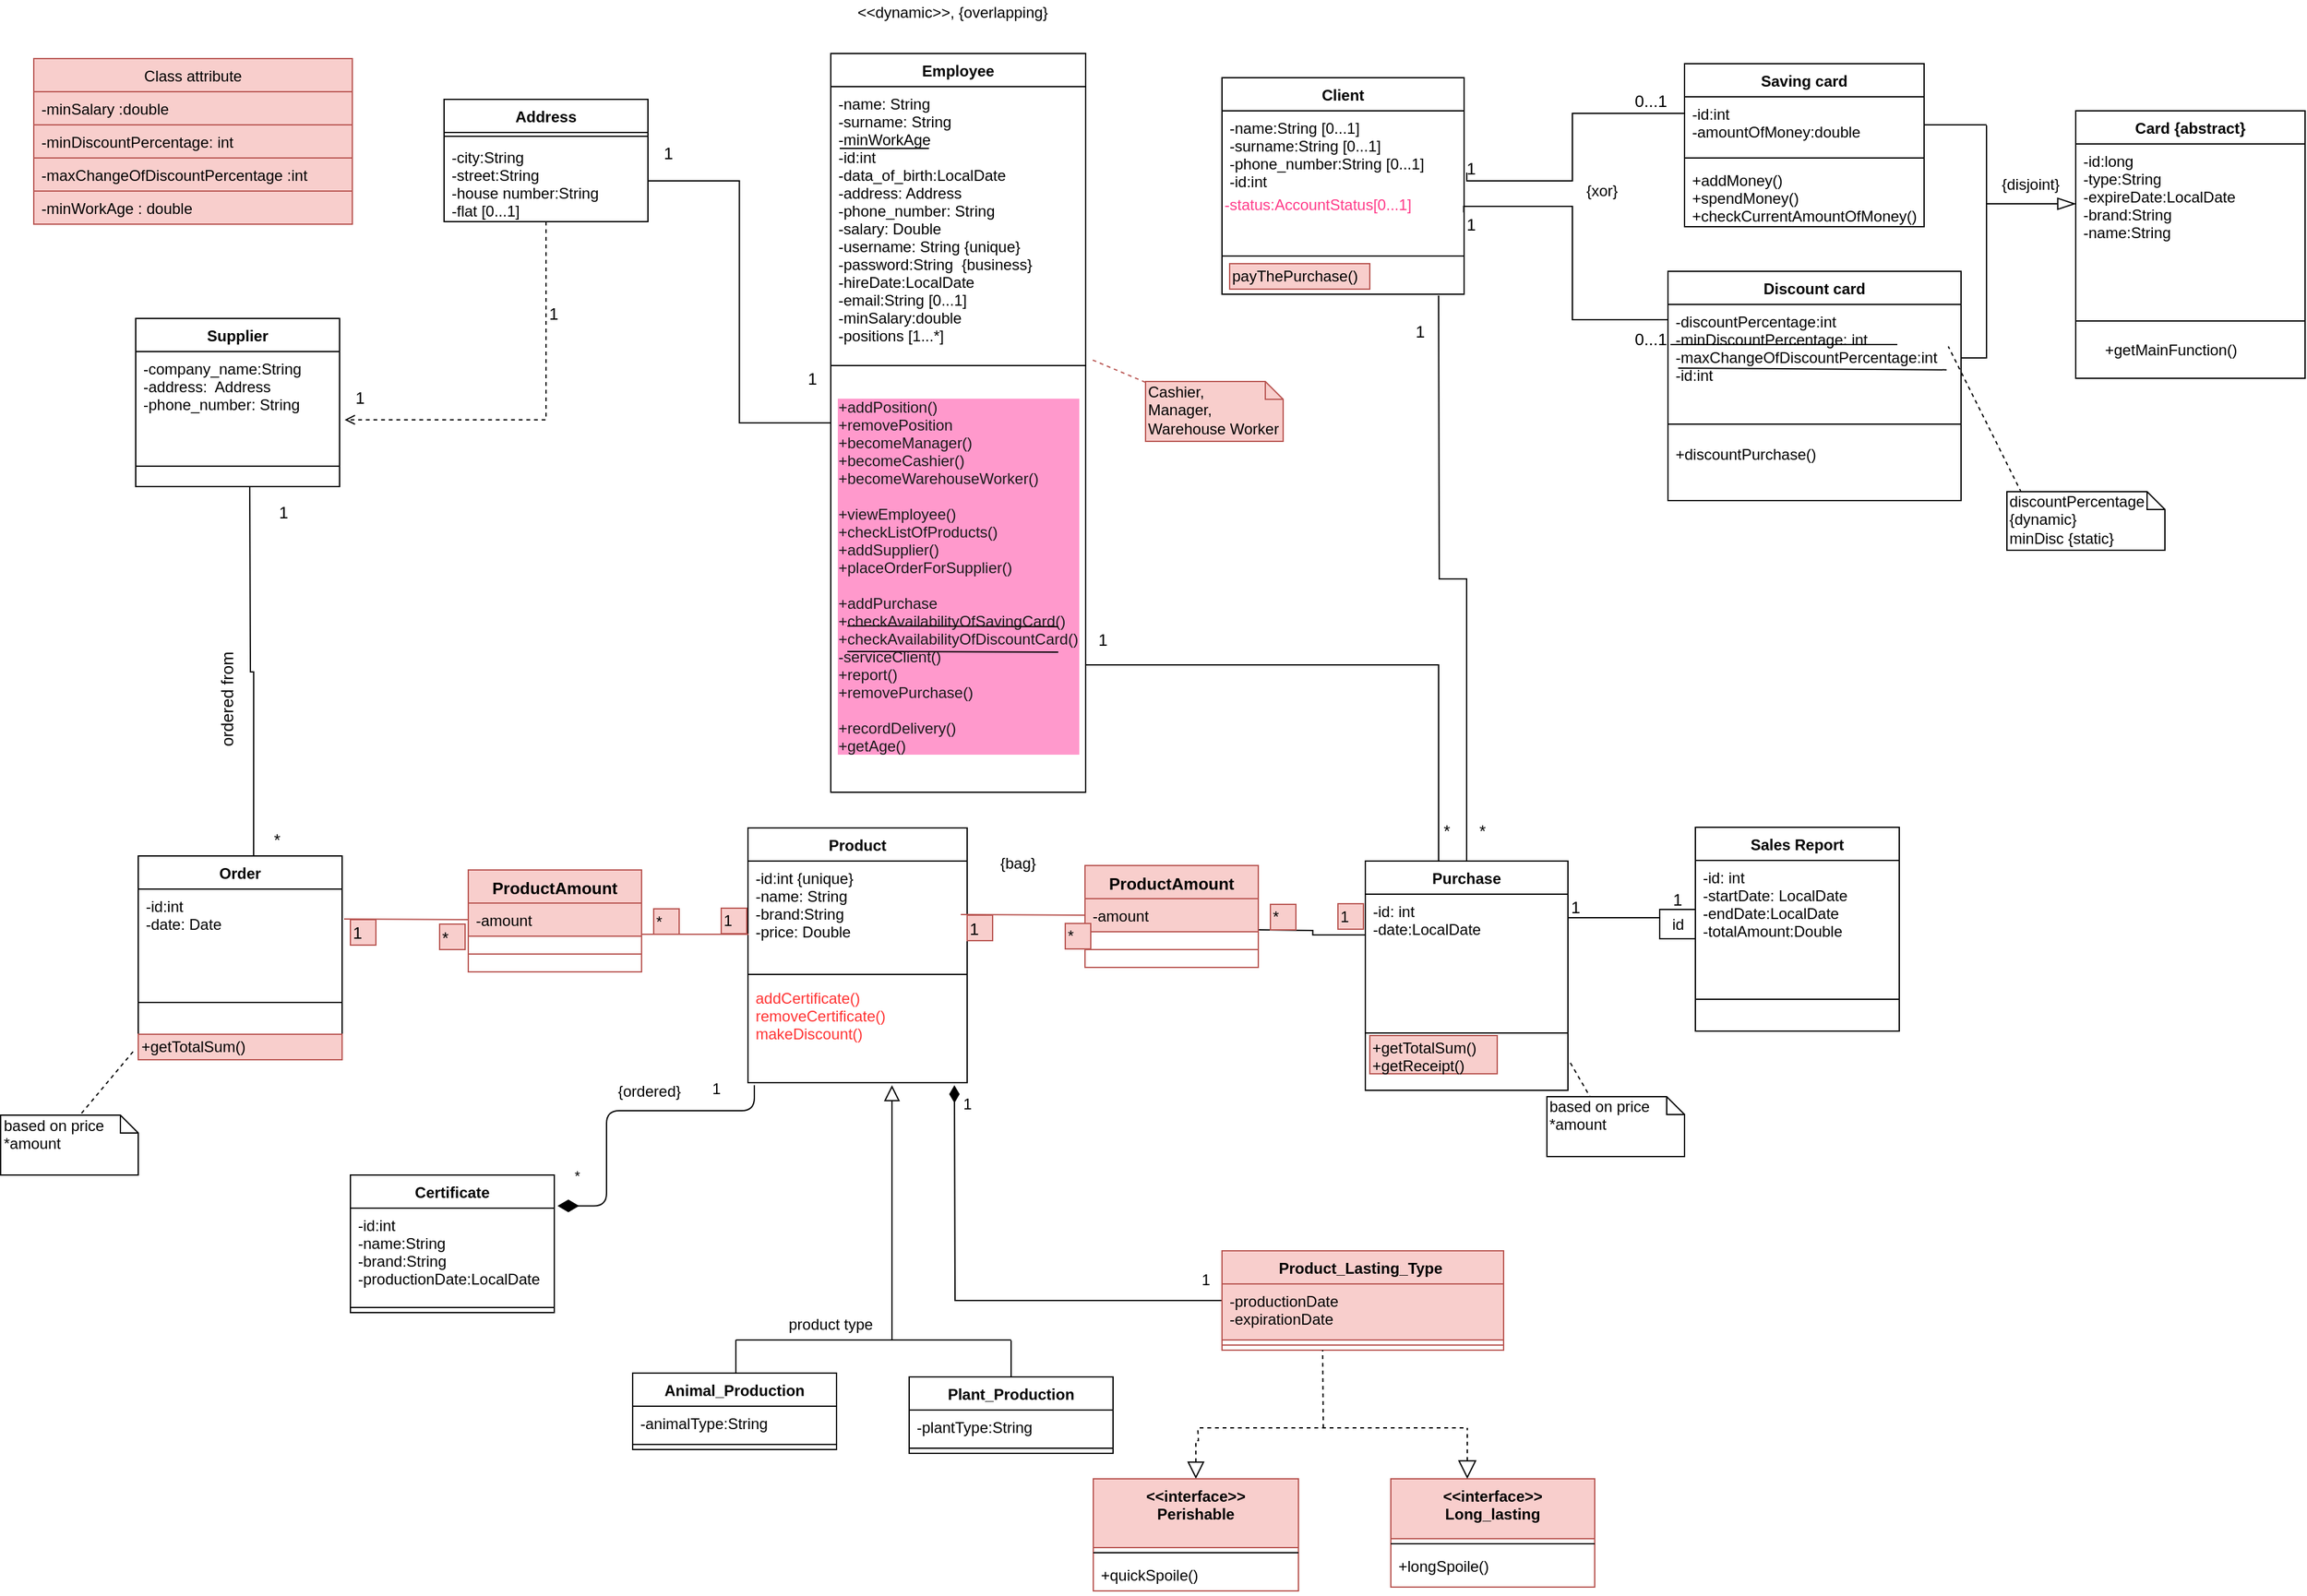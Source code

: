 <mxfile version="10.7.7" type="device"><diagram id="BmZQ4-tLKCMwThqZZJPu" name="Page-1"><mxGraphModel dx="1553" dy="638" grid="1" gridSize="10" guides="1" tooltips="1" connect="1" arrows="1" fold="1" page="0" pageScale="1" pageWidth="827" pageHeight="1169" math="0" shadow="0"><root><mxCell id="0"/><mxCell id="1" parent="0"/><mxCell id="NXfslIYQsrH8oUyFnbpC-1" style="edgeStyle=orthogonalEdgeStyle;rounded=0;orthogonalLoop=1;jettySize=auto;html=1;fontSize=13;fontColor=#000000;endArrow=none;endFill=0;entryX=1;entryY=0.5;entryDx=0;entryDy=0;" parent="1" source="NXfslIYQsrH8oUyFnbpC-2" target="NXfslIYQsrH8oUyFnbpC-29" edge="1"><mxGeometry relative="1" as="geometry"><mxPoint x="520" y="219" as="targetPoint"/></mxGeometry></mxCell><mxCell id="NXfslIYQsrH8oUyFnbpC-2" value="Employee&#10;&#10;" style="swimlane;fontStyle=1;align=center;verticalAlign=top;childLayout=stackLayout;horizontal=1;startSize=26;horizontalStack=0;resizeParent=1;resizeParentMax=0;resizeLast=0;collapsible=1;marginBottom=0;" parent="1" vertex="1"><mxGeometry x="663" y="50" width="200" height="580" as="geometry"><mxRectangle x="600" y="30" width="90" height="26" as="alternateBounds"/></mxGeometry></mxCell><mxCell id="NXfslIYQsrH8oUyFnbpC-3" value="" style="endArrow=none;html=1;" parent="NXfslIYQsrH8oUyFnbpC-2" edge="1"><mxGeometry width="50" height="50" relative="1" as="geometry"><mxPoint x="7" y="74.5" as="sourcePoint"/><mxPoint x="77" y="74.5" as="targetPoint"/></mxGeometry></mxCell><mxCell id="NXfslIYQsrH8oUyFnbpC-4" value="-name: String&#10;-surname: String&#10;-minWorkAge&#10;-id:int&#10;-data_of_birth:LocalDate&#10;-address: Address&#10;-phone_number: String&#10;-salary: Double&#10;-username: String {unique}&#10;-password:String  {business}&#10;-hireDate:LocalDate&#10;-email:String [0...1]&#10;-minSalary:double&#10;-positions [1...*]&#10;&#10;+getAge()" style="text;strokeColor=none;fillColor=none;align=left;verticalAlign=top;spacingLeft=4;spacingRight=4;overflow=hidden;rotatable=0;points=[[0,0.5],[1,0.5]];portConstraint=eastwest;" parent="NXfslIYQsrH8oUyFnbpC-2" vertex="1"><mxGeometry y="26" width="200" height="214" as="geometry"/></mxCell><mxCell id="NXfslIYQsrH8oUyFnbpC-5" value="" style="line;strokeWidth=1;fillColor=none;align=left;verticalAlign=middle;spacingTop=-1;spacingLeft=3;spacingRight=3;rotatable=0;labelPosition=right;points=[];portConstraint=eastwest;" parent="NXfslIYQsrH8oUyFnbpC-2" vertex="1"><mxGeometry y="240" width="200" height="10" as="geometry"/></mxCell><mxCell id="NXfslIYQsrH8oUyFnbpC-6" value="&#10;+addPosition()&#10;+removePosition&#10;+becomeManager()&#10;+becomeCashier()&#10;+becomeWarehouseWorker()&#10;&#10;+viewEmployee()&#10;+checkListOfProducts()&#10;+addSupplier()&#10;+placeOrderForSupplier()&#10;&#10;+addPurchase&#10;+checkAvailabilityOfSavingCard()&#10;+checkAvailabilityOfDiscountCard()&#10;-serviceClient()&#10;+report()&#10;+removePurchase()&#10;&#10;+recordDelivery()&#10;+getAge()&#10;&#10;&#10;&#10;" style="text;strokeColor=none;fillColor=none;align=left;verticalAlign=top;spacingLeft=4;spacingRight=4;overflow=hidden;rotatable=0;points=[[0,0.5],[1,0.5]];portConstraint=eastwest;spacingBottom=0;strokeWidth=4;labelBorderColor=none;fontColor=#1A1A1A;labelBackgroundColor=#FF99CC;" parent="NXfslIYQsrH8oUyFnbpC-2" vertex="1"><mxGeometry y="250" width="200" height="330" as="geometry"/></mxCell><mxCell id="GCix5h8iALTD0b9Th3d4-2" value="" style="endArrow=none;html=1;fontColor=#000000;" parent="NXfslIYQsrH8oUyFnbpC-2" edge="1"><mxGeometry width="50" height="50" relative="1" as="geometry"><mxPoint x="13" y="449.5" as="sourcePoint"/><mxPoint x="178.5" y="450" as="targetPoint"/><Array as="points"><mxPoint x="38" y="449.5"/></Array></mxGeometry></mxCell><mxCell id="GCix5h8iALTD0b9Th3d4-1" value="" style="endArrow=none;html=1;fontColor=#000000;" parent="NXfslIYQsrH8oUyFnbpC-2" edge="1"><mxGeometry width="50" height="50" relative="1" as="geometry"><mxPoint x="13" y="469.5" as="sourcePoint"/><mxPoint x="178.5" y="470" as="targetPoint"/><Array as="points"><mxPoint x="38" y="469.5"/></Array></mxGeometry></mxCell><mxCell id="NXfslIYQsrH8oUyFnbpC-170" style="edgeStyle=orthogonalEdgeStyle;rounded=0;orthogonalLoop=1;jettySize=auto;html=1;endArrow=none;endFill=0;" parent="1" edge="1"><mxGeometry relative="1" as="geometry"><mxPoint x="1570" y="270" as="targetPoint"/><mxPoint x="1570" y="106.5" as="sourcePoint"/><Array as="points"><mxPoint x="1570" y="246.5"/><mxPoint x="1570" y="246.5"/></Array></mxGeometry></mxCell><mxCell id="NXfslIYQsrH8oUyFnbpC-19" value="Discount card" style="swimlane;fontStyle=1;align=center;verticalAlign=top;childLayout=stackLayout;horizontal=1;startSize=26;horizontalStack=0;resizeParent=1;resizeParentMax=0;resizeLast=0;collapsible=1;marginBottom=0;strokeWidth=1;fillColor=#ffffff;gradientColor=none;fontColor=#000000;html=0;" parent="1" vertex="1"><mxGeometry x="1320" y="221" width="230" height="180" as="geometry"/></mxCell><mxCell id="cVsvotQ69gSGom1Kkwx1-11" value="" style="endArrow=none;html=1;strokeWidth=1;fontSize=13;fontColor=#000000;" parent="NXfslIYQsrH8oUyFnbpC-19" edge="1"><mxGeometry width="50" height="50" relative="1" as="geometry"><mxPoint x="2" y="57.5" as="sourcePoint"/><mxPoint x="180.0" y="57.5" as="targetPoint"/></mxGeometry></mxCell><mxCell id="NXfslIYQsrH8oUyFnbpC-20" value="-discountPercentage:int  &#10;-minDiscountPercentage: int &#10;-maxChangeOfDiscountPercentage:int&#10;-id:int&#10;" style="text;strokeColor=none;fillColor=none;align=left;verticalAlign=top;spacingLeft=4;spacingRight=4;overflow=hidden;rotatable=0;points=[[0,0.5],[1,0.5]];portConstraint=eastwest;" parent="NXfslIYQsrH8oUyFnbpC-19" vertex="1"><mxGeometry y="26" width="230" height="84" as="geometry"/></mxCell><mxCell id="cVsvotQ69gSGom1Kkwx1-10" value="" style="endArrow=none;html=1;strokeWidth=1;fontSize=13;fontColor=#000000;entryX=0.95;entryY=1.128;entryDx=0;entryDy=0;entryPerimeter=0;" parent="NXfslIYQsrH8oUyFnbpC-19" edge="1"><mxGeometry width="50" height="50" relative="1" as="geometry"><mxPoint x="8" y="76" as="sourcePoint"/><mxPoint x="218.667" y="77.333" as="targetPoint"/></mxGeometry></mxCell><mxCell id="NXfslIYQsrH8oUyFnbpC-21" value="" style="line;strokeWidth=1;fillColor=none;align=left;verticalAlign=middle;spacingTop=-1;spacingLeft=3;spacingRight=3;rotatable=0;labelPosition=right;points=[];portConstraint=eastwest;" parent="NXfslIYQsrH8oUyFnbpC-19" vertex="1"><mxGeometry y="110" width="230" height="20" as="geometry"/></mxCell><mxCell id="cVsvotQ69gSGom1Kkwx1-47" value="" style="endArrow=none;dashed=1;html=1;fontSize=13;fontColor=#000000;" parent="NXfslIYQsrH8oUyFnbpC-19" edge="1"><mxGeometry width="50" height="50" relative="1" as="geometry"><mxPoint x="280" y="179" as="sourcePoint"/><mxPoint x="220" y="59" as="targetPoint"/></mxGeometry></mxCell><mxCell id="NXfslIYQsrH8oUyFnbpC-22" value="+discountPurchase()" style="text;strokeColor=none;fillColor=none;align=left;verticalAlign=top;spacingLeft=4;spacingRight=4;overflow=hidden;rotatable=0;points=[[0,0.5],[1,0.5]];portConstraint=eastwest;" parent="NXfslIYQsrH8oUyFnbpC-19" vertex="1"><mxGeometry y="130" width="230" height="50" as="geometry"/></mxCell><mxCell id="NXfslIYQsrH8oUyFnbpC-24" value="Saving card" style="swimlane;fontStyle=1;align=center;verticalAlign=top;childLayout=stackLayout;horizontal=1;startSize=26;horizontalStack=0;resizeParent=1;resizeParentMax=0;resizeLast=0;collapsible=1;marginBottom=0;strokeWidth=1;fillColor=#ffffff;gradientColor=none;fontColor=#000000;html=0;" parent="1" vertex="1"><mxGeometry x="1333" y="58" width="188" height="128" as="geometry"/></mxCell><mxCell id="NXfslIYQsrH8oUyFnbpC-25" value="-id:int&#10;-amountOfMoney:double&#10;" style="text;strokeColor=none;fillColor=none;align=left;verticalAlign=top;spacingLeft=4;spacingRight=4;overflow=hidden;rotatable=0;points=[[0,0.5],[1,0.5]];portConstraint=eastwest;" parent="NXfslIYQsrH8oUyFnbpC-24" vertex="1"><mxGeometry y="26" width="188" height="44" as="geometry"/></mxCell><mxCell id="NXfslIYQsrH8oUyFnbpC-26" value="" style="line;strokeWidth=1;fillColor=none;align=left;verticalAlign=middle;spacingTop=-1;spacingLeft=3;spacingRight=3;rotatable=0;labelPosition=right;points=[];portConstraint=eastwest;" parent="NXfslIYQsrH8oUyFnbpC-24" vertex="1"><mxGeometry y="70" width="188" height="8" as="geometry"/></mxCell><mxCell id="NXfslIYQsrH8oUyFnbpC-27" value="+addMoney()&#10;+spendMoney()&#10;+checkCurrentAmountOfMoney()&#10;" style="text;strokeColor=none;fillColor=none;align=left;verticalAlign=top;spacingLeft=4;spacingRight=4;overflow=hidden;rotatable=0;points=[[0,0.5],[1,0.5]];portConstraint=eastwest;" parent="NXfslIYQsrH8oUyFnbpC-24" vertex="1"><mxGeometry y="78" width="188" height="50" as="geometry"/></mxCell><mxCell id="cVsvotQ69gSGom1Kkwx1-15" style="edgeStyle=orthogonalEdgeStyle;rounded=0;orthogonalLoop=1;jettySize=auto;html=1;entryX=1.025;entryY=0.724;entryDx=0;entryDy=0;entryPerimeter=0;endArrow=open;endFill=0;dashed=1;startArrow=none;startFill=0;" parent="1" source="NXfslIYQsrH8oUyFnbpC-28" target="NXfslIYQsrH8oUyFnbpC-50" edge="1"><mxGeometry relative="1" as="geometry"/></mxCell><mxCell id="NXfslIYQsrH8oUyFnbpC-28" value="Address" style="swimlane;fontStyle=1;align=center;verticalAlign=top;childLayout=stackLayout;horizontal=1;startSize=26;horizontalStack=0;resizeParent=1;resizeParentMax=0;resizeLast=0;collapsible=1;marginBottom=0;strokeWidth=1;fillColor=#ffffff;gradientColor=none;fontColor=#000000;html=0;" parent="1" vertex="1"><mxGeometry x="359.5" y="86" width="160" height="96" as="geometry"/></mxCell><mxCell id="NXfslIYQsrH8oUyFnbpC-30" value="" style="line;strokeWidth=1;fillColor=none;align=left;verticalAlign=middle;spacingTop=-1;spacingLeft=3;spacingRight=3;rotatable=0;labelPosition=right;points=[];portConstraint=eastwest;" parent="NXfslIYQsrH8oUyFnbpC-28" vertex="1"><mxGeometry y="26" width="160" height="6" as="geometry"/></mxCell><mxCell id="NXfslIYQsrH8oUyFnbpC-29" value="-city:String&#10;-street:String&#10;-house number:String&#10;-flat [0...1]&#10;" style="text;strokeColor=none;fillColor=none;align=left;verticalAlign=top;spacingLeft=4;spacingRight=4;overflow=hidden;rotatable=0;points=[[0,0.5],[1,0.5]];portConstraint=eastwest;" parent="NXfslIYQsrH8oUyFnbpC-28" vertex="1"><mxGeometry y="32" width="160" height="64" as="geometry"/></mxCell><mxCell id="NXfslIYQsrH8oUyFnbpC-31" value="Product" style="swimlane;fontStyle=1;align=center;verticalAlign=top;childLayout=stackLayout;horizontal=1;startSize=26;horizontalStack=0;resizeParent=1;resizeParentMax=0;resizeLast=0;collapsible=1;marginBottom=0;strokeWidth=1;fillColor=#ffffff;gradientColor=none;fontColor=#000000;html=0;" parent="1" vertex="1"><mxGeometry x="598" y="658" width="172" height="200" as="geometry"/></mxCell><mxCell id="NXfslIYQsrH8oUyFnbpC-32" value="-id:int {unique}&#10;-name: String&#10;-brand:String&#10;-price: Double&#10;&#10;" style="text;strokeColor=none;fillColor=none;align=left;verticalAlign=top;spacingLeft=4;spacingRight=4;overflow=hidden;rotatable=0;points=[[0,0.5],[1,0.5]];portConstraint=eastwest;" parent="NXfslIYQsrH8oUyFnbpC-31" vertex="1"><mxGeometry y="26" width="172" height="84" as="geometry"/></mxCell><mxCell id="NXfslIYQsrH8oUyFnbpC-33" value="&#10;&#10;" style="line;strokeWidth=1;fillColor=none;align=left;verticalAlign=middle;spacingTop=-1;spacingLeft=3;spacingRight=3;rotatable=0;labelPosition=right;points=[];portConstraint=eastwest;" parent="NXfslIYQsrH8oUyFnbpC-31" vertex="1"><mxGeometry y="110" width="172" height="10" as="geometry"/></mxCell><mxCell id="oMUxaVRsoCZGMzuuVOW_-5" value="addCertificate()&#10;removeCertificate()&#10;makeDiscount()" style="text;strokeColor=none;fillColor=none;align=left;verticalAlign=top;spacingLeft=4;spacingRight=4;overflow=hidden;rotatable=0;points=[[0,0.5],[1,0.5]];portConstraint=eastwest;fontColor=#FF3333;" parent="NXfslIYQsrH8oUyFnbpC-31" vertex="1"><mxGeometry y="120" width="172" height="80" as="geometry"/></mxCell><mxCell id="NXfslIYQsrH8oUyFnbpC-34" value="Client" style="swimlane;fontStyle=1;align=center;verticalAlign=top;childLayout=stackLayout;horizontal=1;startSize=26;horizontalStack=0;resizeParent=1;resizeParentMax=0;resizeLast=0;collapsible=1;marginBottom=0;strokeWidth=1;fillColor=#ffffff;gradientColor=none;fontColor=#000000;html=0;" parent="1" vertex="1"><mxGeometry x="970" y="69" width="190" height="170" as="geometry"/></mxCell><mxCell id="NXfslIYQsrH8oUyFnbpC-35" value="-name:String [0...1]&#10;-surname:String [0...1]&#10;-phone_number:String [0...1]&#10;-id:int&#10;&#10;" style="text;align=left;verticalAlign=top;spacingLeft=4;spacingRight=4;overflow=hidden;rotatable=0;points=[[0,0.5],[1,0.5]];portConstraint=eastwest;" parent="NXfslIYQsrH8oUyFnbpC-34" vertex="1"><mxGeometry y="26" width="190" height="64" as="geometry"/></mxCell><mxCell id="oMUxaVRsoCZGMzuuVOW_-3" value="&lt;font color=&quot;#ff3b89&quot;&gt;-status:AccountStatus[0...1]&lt;/font&gt;" style="text;html=1;resizable=0;points=[];autosize=1;align=left;verticalAlign=top;spacingTop=-4;" parent="NXfslIYQsrH8oUyFnbpC-34" vertex="1"><mxGeometry y="90" width="190" height="20" as="geometry"/></mxCell><mxCell id="NXfslIYQsrH8oUyFnbpC-36" value="" style="line;strokeWidth=1;fillColor=none;align=left;verticalAlign=middle;spacingTop=-1;spacingLeft=3;spacingRight=3;rotatable=0;labelPosition=right;points=[];portConstraint=eastwest;" parent="NXfslIYQsrH8oUyFnbpC-34" vertex="1"><mxGeometry y="110" width="190" height="60" as="geometry"/></mxCell><mxCell id="4FnwNHGjr62mL0DWkjbu-8" style="edgeStyle=orthogonalEdgeStyle;rounded=0;orthogonalLoop=1;jettySize=auto;html=1;fontColor=#1A1A1A;endArrow=none;endFill=0;" parent="1" source="NXfslIYQsrH8oUyFnbpC-38" target="NXfslIYQsrH8oUyFnbpC-6" edge="1"><mxGeometry relative="1" as="geometry"><Array as="points"><mxPoint x="1140" y="530"/></Array></mxGeometry></mxCell><mxCell id="NXfslIYQsrH8oUyFnbpC-38" value="Purchase" style="swimlane;fontStyle=1;align=center;verticalAlign=top;childLayout=stackLayout;horizontal=1;startSize=26;horizontalStack=0;resizeParent=1;resizeParentMax=0;resizeLast=0;collapsible=1;marginBottom=0;strokeWidth=1;fillColor=#ffffff;gradientColor=none;fontColor=#000000;html=0;" parent="1" vertex="1"><mxGeometry x="1082.5" y="684" width="159" height="180" as="geometry"/></mxCell><mxCell id="NXfslIYQsrH8oUyFnbpC-39" value="-id: int &#10;-date:LocalDate&#10;" style="text;strokeColor=none;fillColor=none;align=left;verticalAlign=top;spacingLeft=4;spacingRight=4;overflow=hidden;rotatable=0;points=[[0,0.5],[1,0.5]];portConstraint=eastwest;" parent="NXfslIYQsrH8oUyFnbpC-38" vertex="1"><mxGeometry y="26" width="159" height="64" as="geometry"/></mxCell><mxCell id="NXfslIYQsrH8oUyFnbpC-40" value="" style="line;strokeWidth=1;fillColor=none;align=left;verticalAlign=middle;spacingTop=-1;spacingLeft=3;spacingRight=3;rotatable=0;labelPosition=right;points=[];portConstraint=eastwest;" parent="NXfslIYQsrH8oUyFnbpC-38" vertex="1"><mxGeometry y="90" width="159" height="90" as="geometry"/></mxCell><mxCell id="NXfslIYQsrH8oUyFnbpC-41" value="Sales Report" style="swimlane;fontStyle=1;align=center;verticalAlign=top;childLayout=stackLayout;horizontal=1;startSize=26;horizontalStack=0;resizeParent=1;resizeParentMax=0;resizeLast=0;collapsible=1;marginBottom=0;strokeWidth=1;fillColor=#ffffff;gradientColor=none;fontColor=#000000;html=0;" parent="1" vertex="1"><mxGeometry x="1341.5" y="657.5" width="160" height="160" as="geometry"/></mxCell><mxCell id="NXfslIYQsrH8oUyFnbpC-42" value="-id: int&#10;-startDate: LocalDate&#10;-endDate:LocalDate&#10;-totalAmount:Double" style="text;strokeColor=none;fillColor=none;align=left;verticalAlign=top;spacingLeft=4;spacingRight=4;overflow=hidden;rotatable=0;points=[[0,0.5],[1,0.5]];portConstraint=eastwest;" parent="NXfslIYQsrH8oUyFnbpC-41" vertex="1"><mxGeometry y="26" width="160" height="84" as="geometry"/></mxCell><mxCell id="NXfslIYQsrH8oUyFnbpC-43" value="" style="line;strokeWidth=1;fillColor=none;align=left;verticalAlign=middle;spacingTop=-1;spacingLeft=3;spacingRight=3;rotatable=0;labelPosition=right;points=[];portConstraint=eastwest;" parent="NXfslIYQsrH8oUyFnbpC-41" vertex="1"><mxGeometry y="110" width="160" height="50" as="geometry"/></mxCell><mxCell id="NXfslIYQsrH8oUyFnbpC-44" style="edgeStyle=orthogonalEdgeStyle;rounded=0;orthogonalLoop=1;jettySize=auto;html=1;fontSize=13;fontColor=#000000;exitX=0.566;exitY=0.053;exitDx=0;exitDy=0;exitPerimeter=0;endArrow=none;endFill=0;" parent="1" source="NXfslIYQsrH8oUyFnbpC-45" edge="1"><mxGeometry relative="1" as="geometry"><mxPoint x="207" y="390" as="targetPoint"/><mxPoint x="190" y="687" as="sourcePoint"/></mxGeometry></mxCell><mxCell id="NXfslIYQsrH8oUyFnbpC-45" value="Order" style="swimlane;fontStyle=1;align=center;verticalAlign=top;childLayout=stackLayout;horizontal=1;startSize=26;horizontalStack=0;resizeParent=1;resizeParentMax=0;resizeLast=0;collapsible=1;marginBottom=0;strokeWidth=1;fillColor=#ffffff;gradientColor=none;fontColor=#000000;html=0;" parent="1" vertex="1"><mxGeometry x="119.5" y="680" width="160" height="160" as="geometry"/></mxCell><mxCell id="NXfslIYQsrH8oUyFnbpC-46" value="-id:int&#10;-date: Date&#10;&#10;" style="text;strokeColor=none;fillColor=none;align=left;verticalAlign=top;spacingLeft=4;spacingRight=4;overflow=hidden;rotatable=0;points=[[0,0.5],[1,0.5]];portConstraint=eastwest;" parent="NXfslIYQsrH8oUyFnbpC-45" vertex="1"><mxGeometry y="26" width="160" height="64" as="geometry"/></mxCell><mxCell id="NXfslIYQsrH8oUyFnbpC-47" value="" style="line;strokeWidth=1;fillColor=none;align=left;verticalAlign=middle;spacingTop=-1;spacingLeft=3;spacingRight=3;rotatable=0;labelPosition=right;points=[];portConstraint=eastwest;" parent="NXfslIYQsrH8oUyFnbpC-45" vertex="1"><mxGeometry y="90" width="160" height="50" as="geometry"/></mxCell><mxCell id="GCix5h8iALTD0b9Th3d4-4" value="+getTotalSum()" style="text;html=1;resizable=0;points=[];autosize=1;align=left;verticalAlign=top;spacingTop=-4;fillColor=#f8cecc;strokeColor=#b85450;" parent="NXfslIYQsrH8oUyFnbpC-45" vertex="1"><mxGeometry y="140" width="160" height="20" as="geometry"/></mxCell><mxCell id="NXfslIYQsrH8oUyFnbpC-49" value="Supplier" style="swimlane;fontStyle=1;align=center;verticalAlign=top;childLayout=stackLayout;horizontal=1;startSize=26;horizontalStack=0;resizeParent=1;resizeParentMax=0;resizeLast=0;collapsible=1;marginBottom=0;strokeWidth=1;fillColor=#ffffff;gradientColor=none;fontColor=#000000;html=0;" parent="1" vertex="1"><mxGeometry x="117.5" y="258" width="160" height="132" as="geometry"/></mxCell><mxCell id="NXfslIYQsrH8oUyFnbpC-50" value="-company_name:String&#10;-address:  Address&#10;-phone_number: String&#10;" style="text;strokeColor=none;fillColor=none;align=left;verticalAlign=top;spacingLeft=4;spacingRight=4;overflow=hidden;rotatable=0;points=[[0,0.5],[1,0.5]];portConstraint=eastwest;" parent="NXfslIYQsrH8oUyFnbpC-49" vertex="1"><mxGeometry y="26" width="160" height="74" as="geometry"/></mxCell><mxCell id="NXfslIYQsrH8oUyFnbpC-51" value="" style="line;strokeWidth=1;fillColor=none;align=left;verticalAlign=middle;spacingTop=-1;spacingLeft=3;spacingRight=3;rotatable=0;labelPosition=right;points=[];portConstraint=eastwest;" parent="NXfslIYQsrH8oUyFnbpC-49" vertex="1"><mxGeometry y="100" width="160" height="32" as="geometry"/></mxCell><mxCell id="NXfslIYQsrH8oUyFnbpC-52" value="*" style="text;html=1;resizable=0;points=[];autosize=1;align=left;verticalAlign=top;spacingTop=-4;fontSize=13;fontColor=#000000;" parent="1" vertex="1"><mxGeometry x="224" y="657" width="20" height="20" as="geometry"/></mxCell><mxCell id="NXfslIYQsrH8oUyFnbpC-53" value="1" style="text;html=1;resizable=0;points=[];autosize=1;align=left;verticalAlign=top;spacingTop=-4;fontSize=13;fontColor=#000000;" parent="1" vertex="1"><mxGeometry x="227.5" y="400" width="20" height="20" as="geometry"/></mxCell><mxCell id="NXfslIYQsrH8oUyFnbpC-54" value="ordered from&amp;nbsp;" style="text;html=1;resizable=0;points=[];autosize=1;align=left;verticalAlign=top;spacingTop=-4;fontSize=13;fontColor=#000000;rotation=-90;" parent="1" vertex="1"><mxGeometry x="144" y="541" width="90" height="20" as="geometry"/></mxCell><mxCell id="NXfslIYQsrH8oUyFnbpC-55" value="" style="endArrow=none;dashed=1;html=1;fontSize=13;fontColor=#000000;entryX=-0.022;entryY=0.65;entryDx=0;entryDy=0;entryPerimeter=0;exitX=0.464;exitY=-0.032;exitDx=0;exitDy=0;exitPerimeter=0;" parent="1" target="GCix5h8iALTD0b9Th3d4-4" edge="1"><mxGeometry width="50" height="50" relative="1" as="geometry"><mxPoint x="75" y="882" as="sourcePoint"/><mxPoint x="127.5" y="591.5" as="targetPoint"/></mxGeometry></mxCell><mxCell id="NXfslIYQsrH8oUyFnbpC-65" value="ProductAmount" style="swimlane;fontStyle=1;align=center;verticalAlign=top;childLayout=stackLayout;horizontal=1;startSize=26;horizontalStack=0;resizeParent=1;resizeParentMax=0;resizeLast=0;collapsible=1;marginBottom=0;strokeWidth=1;fillColor=#f8cecc;fontSize=13;html=0;strokeColor=#b85450;" parent="1" vertex="1"><mxGeometry x="862.5" y="687.5" width="136" height="80" as="geometry"/></mxCell><mxCell id="NXfslIYQsrH8oUyFnbpC-66" value="-amount" style="text;strokeColor=#b85450;fillColor=#f8cecc;align=left;verticalAlign=top;spacingLeft=4;spacingRight=4;overflow=hidden;rotatable=0;points=[[0,0.5],[1,0.5]];portConstraint=eastwest;" parent="NXfslIYQsrH8oUyFnbpC-65" vertex="1"><mxGeometry y="26" width="136" height="26" as="geometry"/></mxCell><mxCell id="NXfslIYQsrH8oUyFnbpC-67" value="" style="line;strokeWidth=1;fillColor=#f8cecc;align=left;verticalAlign=middle;spacingTop=-1;spacingLeft=3;spacingRight=3;rotatable=0;labelPosition=right;points=[];portConstraint=eastwest;strokeColor=#b85450;" parent="NXfslIYQsrH8oUyFnbpC-65" vertex="1"><mxGeometry y="52" width="136" height="28" as="geometry"/></mxCell><mxCell id="NXfslIYQsrH8oUyFnbpC-69" value="" style="endArrow=none;dashed=1;html=1;fontSize=13;fontColor=#000000;exitX=0.324;exitY=0.043;exitDx=0;exitDy=0;exitPerimeter=0;" parent="1" source="cVsvotQ69gSGom1Kkwx1-44" edge="1"><mxGeometry width="50" height="50" relative="1" as="geometry"><mxPoint x="1196.118" y="826.5" as="sourcePoint"/><mxPoint x="1242" y="840" as="targetPoint"/></mxGeometry></mxCell><mxCell id="NXfslIYQsrH8oUyFnbpC-72" value="*" style="text;html=1;resizable=0;points=[];autosize=1;align=left;verticalAlign=top;spacingTop=-4;fontSize=13;fillColor=#f8cecc;strokeColor=#b85450;" parent="1" vertex="1"><mxGeometry x="356" y="733.5" width="20" height="20" as="geometry"/></mxCell><mxCell id="NXfslIYQsrH8oUyFnbpC-73" value="1" style="text;html=1;resizable=0;points=[];autosize=1;align=left;verticalAlign=top;spacingTop=-4;fontSize=13;fillColor=#f8cecc;strokeColor=#b85450;" parent="1" vertex="1"><mxGeometry x="770" y="726.5" width="20" height="20" as="geometry"/></mxCell><mxCell id="NXfslIYQsrH8oUyFnbpC-75" style="edgeStyle=orthogonalEdgeStyle;rounded=0;orthogonalLoop=1;jettySize=auto;html=1;startArrow=none;startFill=0;endArrow=none;endFill=0;targetPerimeterSpacing=5;strokeWidth=1;fontSize=13;fontColor=#000000;exitX=1;exitY=1.2;exitDx=0;exitDy=0;exitPerimeter=0;" parent="1" source="NXfslIYQsrH8oUyFnbpC-78" edge="1"><mxGeometry relative="1" as="geometry"><Array as="points"><mxPoint x="1241.5" y="728.5"/></Array><mxPoint x="1241.5" y="730.5" as="targetPoint"/><mxPoint x="1316.5" y="728.5" as="sourcePoint"/></mxGeometry></mxCell><mxCell id="NXfslIYQsrH8oUyFnbpC-77" value="1" style="text;html=1;resizable=0;points=[];autosize=1;align=left;verticalAlign=top;spacingTop=-4;fontSize=13;fontColor=#000000;" parent="1" vertex="1"><mxGeometry x="1241.5" y="709.5" width="20" height="20" as="geometry"/></mxCell><mxCell id="NXfslIYQsrH8oUyFnbpC-78" value="1" style="text;html=1;resizable=0;points=[];autosize=1;align=left;verticalAlign=top;spacingTop=-4;fontSize=13;fontColor=#000000;" parent="1" vertex="1"><mxGeometry x="1321.5" y="703.5" width="20" height="20" as="geometry"/></mxCell><mxCell id="NXfslIYQsrH8oUyFnbpC-87" value="*" style="text;html=1;resizable=0;points=[];autosize=1;align=left;verticalAlign=top;spacingTop=-4;fontSize=13;fontColor=#000000;" parent="1" vertex="1"><mxGeometry x="1142" y="649.5" width="20" height="20" as="geometry"/></mxCell><mxCell id="NXfslIYQsrH8oUyFnbpC-89" value="*" style="text;html=1;resizable=0;points=[];autosize=1;align=left;verticalAlign=top;spacingTop=-4;fontSize=13;fontColor=#000000;" parent="1" vertex="1"><mxGeometry x="1170" y="649.5" width="20" height="20" as="geometry"/></mxCell><mxCell id="NXfslIYQsrH8oUyFnbpC-90" value="1" style="text;html=1;resizable=0;points=[];autosize=1;align=left;verticalAlign=top;spacingTop=-4;fontSize=13;fontColor=#000000;" parent="1" vertex="1"><mxGeometry x="1120" y="258" width="20" height="20" as="geometry"/></mxCell><mxCell id="NXfslIYQsrH8oUyFnbpC-91" style="edgeStyle=orthogonalEdgeStyle;rounded=0;orthogonalLoop=1;jettySize=auto;html=1;startArrow=none;startFill=0;endArrow=none;endFill=0;targetPerimeterSpacing=5;strokeWidth=1;fontSize=13;fontColor=#000000;entryX=-0.014;entryY=0.036;entryDx=0;entryDy=0;entryPerimeter=0;" parent="1" source="NXfslIYQsrH8oUyFnbpC-20" target="NXfslIYQsrH8oUyFnbpC-95" edge="1"><mxGeometry relative="1" as="geometry"><Array as="points"><mxPoint x="1245" y="259"/><mxPoint x="1245" y="170"/><mxPoint x="1160" y="170"/></Array></mxGeometry></mxCell><mxCell id="NXfslIYQsrH8oUyFnbpC-92" style="edgeStyle=orthogonalEdgeStyle;rounded=0;orthogonalLoop=1;jettySize=auto;html=1;entryX=1.011;entryY=0.757;entryDx=0;entryDy=0;entryPerimeter=0;startArrow=none;startFill=0;endArrow=none;endFill=0;targetPerimeterSpacing=5;strokeWidth=1;fontSize=13;fontColor=#000000;" parent="1" source="NXfslIYQsrH8oUyFnbpC-25" target="NXfslIYQsrH8oUyFnbpC-35" edge="1"><mxGeometry relative="1" as="geometry"><Array as="points"><mxPoint x="1245" y="97"/><mxPoint x="1245" y="150"/><mxPoint x="1162" y="150"/></Array></mxGeometry></mxCell><mxCell id="NXfslIYQsrH8oUyFnbpC-93" value="1" style="text;html=1;resizable=0;points=[];autosize=1;align=left;verticalAlign=top;spacingTop=-4;fontSize=13;fontColor=#000000;" parent="1" vertex="1"><mxGeometry x="1160" y="130" width="20" height="20" as="geometry"/></mxCell><mxCell id="NXfslIYQsrH8oUyFnbpC-94" value="0...1" style="text;html=1;resizable=0;points=[];autosize=1;align=left;verticalAlign=top;spacingTop=-4;fontSize=13;fontColor=#000000;" parent="1" vertex="1"><mxGeometry x="1292" y="77" width="40" height="20" as="geometry"/></mxCell><mxCell id="NXfslIYQsrH8oUyFnbpC-95" value="1" style="text;html=1;resizable=0;points=[];autosize=1;align=left;verticalAlign=top;spacingTop=-4;fontSize=13;fontColor=#000000;" parent="1" vertex="1"><mxGeometry x="1160" y="174" width="20" height="20" as="geometry"/></mxCell><mxCell id="NXfslIYQsrH8oUyFnbpC-96" value="1&lt;br&gt;" style="text;html=1;resizable=0;points=[];autosize=1;align=left;verticalAlign=top;spacingTop=-4;fontSize=13;fontColor=#000000;" parent="1" vertex="1"><mxGeometry x="530" y="118" width="20" height="20" as="geometry"/></mxCell><mxCell id="NXfslIYQsrH8oUyFnbpC-97" value="1" style="text;html=1;resizable=0;points=[];autosize=1;align=left;verticalAlign=top;spacingTop=-4;fontSize=13;fontColor=#000000;" parent="1" vertex="1"><mxGeometry x="643" y="295" width="20" height="20" as="geometry"/></mxCell><mxCell id="NXfslIYQsrH8oUyFnbpC-98" value="1" style="text;html=1;resizable=0;points=[];autosize=1;align=left;verticalAlign=top;spacingTop=-4;fontSize=13;fontColor=#000000;" parent="1" vertex="1"><mxGeometry x="439.5" y="244" width="20" height="20" as="geometry"/></mxCell><mxCell id="NXfslIYQsrH8oUyFnbpC-99" value="1" style="text;html=1;resizable=0;points=[];autosize=1;align=left;verticalAlign=top;spacingTop=-4;fontSize=13;fontColor=#000000;" parent="1" vertex="1"><mxGeometry x="287.5" y="310" width="20" height="20" as="geometry"/></mxCell><mxCell id="NXfslIYQsrH8oUyFnbpC-100" value="0...1" style="text;html=1;resizable=0;points=[];autosize=1;align=left;verticalAlign=top;spacingTop=-4;fontSize=13;fontColor=#000000;" parent="1" vertex="1"><mxGeometry x="1292" y="264" width="40" height="20" as="geometry"/></mxCell><mxCell id="NXfslIYQsrH8oUyFnbpC-101" value="&amp;lt;&amp;lt;dynamic&amp;gt;&amp;gt;, {overlapping}" style="text;html=1;resizable=0;points=[];autosize=1;align=left;verticalAlign=top;spacingTop=-4;" parent="1" vertex="1"><mxGeometry x="681.5" y="8" width="160" height="20" as="geometry"/></mxCell><mxCell id="NXfslIYQsrH8oUyFnbpC-102" value="Certificate&#10;&#10;" style="swimlane;fontStyle=1;align=center;verticalAlign=top;childLayout=stackLayout;horizontal=1;startSize=26;horizontalStack=0;resizeParent=1;resizeParentMax=0;resizeLast=0;collapsible=1;marginBottom=0;" parent="1" vertex="1"><mxGeometry x="286" y="930.5" width="160" height="108" as="geometry"/></mxCell><mxCell id="NXfslIYQsrH8oUyFnbpC-103" value="-id:int&#10;-name:String&#10;-brand:String&#10;-productionDate:LocalDate&#10;" style="text;strokeColor=none;fillColor=none;align=left;verticalAlign=top;spacingLeft=4;spacingRight=4;overflow=hidden;rotatable=0;points=[[0,0.5],[1,0.5]];portConstraint=eastwest;" parent="NXfslIYQsrH8oUyFnbpC-102" vertex="1"><mxGeometry y="26" width="160" height="74" as="geometry"/></mxCell><mxCell id="NXfslIYQsrH8oUyFnbpC-104" value="" style="line;strokeWidth=1;fillColor=none;align=left;verticalAlign=middle;spacingTop=-1;spacingLeft=3;spacingRight=3;rotatable=0;labelPosition=right;points=[];portConstraint=eastwest;" parent="NXfslIYQsrH8oUyFnbpC-102" vertex="1"><mxGeometry y="100" width="160" height="8" as="geometry"/></mxCell><mxCell id="NXfslIYQsrH8oUyFnbpC-106" value="*" style="endArrow=none;html=1;endSize=12;startArrow=diamondThin;startSize=14;startFill=1;edgeStyle=orthogonalEdgeStyle;align=left;verticalAlign=bottom;endFill=0;entryX=-0.018;entryY=1.098;entryDx=0;entryDy=0;entryPerimeter=0;exitX=1.016;exitY=-0.024;exitDx=0;exitDy=0;exitPerimeter=0;" parent="1" source="NXfslIYQsrH8oUyFnbpC-103" edge="1"><mxGeometry x="-0.571" y="27" relative="1" as="geometry"><mxPoint x="530" y="980" as="sourcePoint"/><mxPoint x="603" y="860" as="targetPoint"/><Array as="points"><mxPoint x="487" y="955"/><mxPoint x="487" y="880"/><mxPoint x="603" y="880"/></Array><mxPoint as="offset"/></mxGeometry></mxCell><mxCell id="NXfslIYQsrH8oUyFnbpC-107" value="1" style="text;html=1;resizable=0;points=[];autosize=1;align=left;verticalAlign=top;spacingTop=-4;" parent="1" vertex="1"><mxGeometry x="567.5" y="852.5" width="20" height="20" as="geometry"/></mxCell><mxCell id="NXfslIYQsrH8oUyFnbpC-111" value="" style="endArrow=none;html=1;strokeWidth=1;fontSize=13;fontColor=#000000;" parent="1" edge="1"><mxGeometry width="50" height="50" relative="1" as="geometry"><mxPoint x="588.5" y="1090" as="sourcePoint"/><mxPoint x="588.5" y="1060" as="targetPoint"/></mxGeometry></mxCell><mxCell id="NXfslIYQsrH8oUyFnbpC-114" value="" style="endArrow=none;html=1;strokeWidth=1;fontSize=13;fontColor=#000000;" parent="1" edge="1"><mxGeometry width="50" height="50" relative="1" as="geometry"><mxPoint x="588.5" y="1060" as="sourcePoint"/><mxPoint x="804.5" y="1060" as="targetPoint"/></mxGeometry></mxCell><mxCell id="NXfslIYQsrH8oUyFnbpC-119" value="" style="endArrow=block;html=1;strokeWidth=1;fontSize=13;fontColor=#000000;endFill=0;entryX=0.887;entryY=1.098;entryDx=0;entryDy=0;entryPerimeter=0;endSize=10;" parent="1" edge="1"><mxGeometry width="50" height="50" relative="1" as="geometry"><mxPoint x="711" y="1060" as="sourcePoint"/><mxPoint x="711" y="860" as="targetPoint"/></mxGeometry></mxCell><mxCell id="NXfslIYQsrH8oUyFnbpC-121" value="Animal_Production&#10;&#10;" style="swimlane;fontStyle=1;align=center;verticalAlign=top;childLayout=stackLayout;horizontal=1;startSize=26;horizontalStack=0;resizeParent=1;resizeParentMax=0;resizeLast=0;collapsible=1;marginBottom=0;" parent="1" vertex="1"><mxGeometry x="507.5" y="1086" width="160" height="60" as="geometry"/></mxCell><mxCell id="NXfslIYQsrH8oUyFnbpC-122" value="-animalType:String" style="text;strokeColor=none;fillColor=none;align=left;verticalAlign=top;spacingLeft=4;spacingRight=4;overflow=hidden;rotatable=0;points=[[0,0.5],[1,0.5]];portConstraint=eastwest;" parent="NXfslIYQsrH8oUyFnbpC-121" vertex="1"><mxGeometry y="26" width="160" height="26" as="geometry"/></mxCell><mxCell id="NXfslIYQsrH8oUyFnbpC-123" value="" style="line;strokeWidth=1;fillColor=none;align=left;verticalAlign=middle;spacingTop=-1;spacingLeft=3;spacingRight=3;rotatable=0;labelPosition=right;points=[];portConstraint=eastwest;" parent="NXfslIYQsrH8oUyFnbpC-121" vertex="1"><mxGeometry y="52" width="160" height="8" as="geometry"/></mxCell><mxCell id="NXfslIYQsrH8oUyFnbpC-150" style="edgeStyle=orthogonalEdgeStyle;rounded=0;orthogonalLoop=1;jettySize=auto;html=1;endArrow=none;endFill=0;" parent="1" source="NXfslIYQsrH8oUyFnbpC-126" edge="1"><mxGeometry relative="1" as="geometry"><mxPoint x="804.5" y="1060.5" as="targetPoint"/></mxGeometry></mxCell><mxCell id="NXfslIYQsrH8oUyFnbpC-126" value="Plant_Production&#10;&#10;" style="swimlane;fontStyle=1;align=center;verticalAlign=top;childLayout=stackLayout;horizontal=1;startSize=26;horizontalStack=0;resizeParent=1;resizeParentMax=0;resizeLast=0;collapsible=1;marginBottom=0;" parent="1" vertex="1"><mxGeometry x="724.5" y="1089" width="160" height="60" as="geometry"/></mxCell><mxCell id="NXfslIYQsrH8oUyFnbpC-127" value="-plantType:String" style="text;strokeColor=none;fillColor=none;align=left;verticalAlign=top;spacingLeft=4;spacingRight=4;overflow=hidden;rotatable=0;points=[[0,0.5],[1,0.5]];portConstraint=eastwest;" parent="NXfslIYQsrH8oUyFnbpC-126" vertex="1"><mxGeometry y="26" width="160" height="26" as="geometry"/></mxCell><mxCell id="NXfslIYQsrH8oUyFnbpC-128" value="" style="line;strokeWidth=1;fillColor=none;align=left;verticalAlign=middle;spacingTop=-1;spacingLeft=3;spacingRight=3;rotatable=0;labelPosition=right;points=[];portConstraint=eastwest;" parent="NXfslIYQsrH8oUyFnbpC-126" vertex="1"><mxGeometry y="52" width="160" height="8" as="geometry"/></mxCell><mxCell id="NXfslIYQsrH8oUyFnbpC-151" style="edgeStyle=orthogonalEdgeStyle;rounded=0;orthogonalLoop=1;jettySize=auto;html=1;endArrow=diamondThin;endFill=1;endSize=11;" parent="1" source="NXfslIYQsrH8oUyFnbpC-132" edge="1"><mxGeometry relative="1" as="geometry"><mxPoint x="760" y="860" as="targetPoint"/></mxGeometry></mxCell><mxCell id="NXfslIYQsrH8oUyFnbpC-152" value="1" style="text;html=1;resizable=0;points=[];align=center;verticalAlign=middle;labelBackgroundColor=#ffffff;" parent="NXfslIYQsrH8oUyFnbpC-151" vertex="1" connectable="0"><mxGeometry x="-0.851" y="-3" relative="1" as="geometry"><mxPoint x="14.5" y="-13" as="offset"/></mxGeometry></mxCell><mxCell id="NXfslIYQsrH8oUyFnbpC-132" value="Product_Lasting_Type &#10;&#10;" style="swimlane;fontStyle=1;align=center;verticalAlign=top;childLayout=stackLayout;horizontal=1;startSize=26;horizontalStack=0;resizeParent=1;resizeParentMax=0;resizeLast=0;collapsible=1;marginBottom=0;fillColor=#f8cecc;strokeColor=#b85450;" parent="1" vertex="1"><mxGeometry x="970" y="990" width="221" height="78" as="geometry"/></mxCell><mxCell id="NXfslIYQsrH8oUyFnbpC-133" value="-productionDate&#10;-expirationDate&#10;" style="text;strokeColor=#b85450;fillColor=#f8cecc;align=left;verticalAlign=top;spacingLeft=4;spacingRight=4;overflow=hidden;rotatable=0;points=[[0,0.5],[1,0.5]];portConstraint=eastwest;" parent="NXfslIYQsrH8oUyFnbpC-132" vertex="1"><mxGeometry y="26" width="221" height="44" as="geometry"/></mxCell><mxCell id="NXfslIYQsrH8oUyFnbpC-134" value="" style="line;strokeWidth=1;fillColor=#f8cecc;align=left;verticalAlign=middle;spacingTop=-1;spacingLeft=3;spacingRight=3;rotatable=0;labelPosition=right;points=[];portConstraint=eastwest;strokeColor=#b85450;" parent="NXfslIYQsrH8oUyFnbpC-132" vertex="1"><mxGeometry y="70" width="221" height="8" as="geometry"/></mxCell><mxCell id="NXfslIYQsrH8oUyFnbpC-148" style="edgeStyle=orthogonalEdgeStyle;rounded=0;orthogonalLoop=1;jettySize=auto;html=1;endArrow=none;endFill=0;startArrow=block;startFill=0;startSize=11;dashed=1;" parent="1" source="NXfslIYQsrH8oUyFnbpC-136" edge="1"><mxGeometry relative="1" as="geometry"><mxPoint x="951" y="1129" as="targetPoint"/></mxGeometry></mxCell><mxCell id="NXfslIYQsrH8oUyFnbpC-136" value="&lt;&lt;interface&gt;&gt;&#10;Perishable&#10;&#10;" style="swimlane;fontStyle=1;align=center;verticalAlign=top;childLayout=stackLayout;horizontal=1;startSize=54;horizontalStack=0;resizeParent=1;resizeParentMax=0;resizeLast=0;collapsible=1;marginBottom=0;fillColor=#f8cecc;strokeColor=#b85450;" parent="1" vertex="1"><mxGeometry x="869" y="1169" width="161" height="88" as="geometry"/></mxCell><mxCell id="NXfslIYQsrH8oUyFnbpC-138" value="" style="line;strokeWidth=1;fillColor=none;align=left;verticalAlign=middle;spacingTop=-1;spacingLeft=3;spacingRight=3;rotatable=0;labelPosition=right;points=[];portConstraint=eastwest;" parent="NXfslIYQsrH8oUyFnbpC-136" vertex="1"><mxGeometry y="54" width="161" height="8" as="geometry"/></mxCell><mxCell id="NXfslIYQsrH8oUyFnbpC-139" value="+quickSpoile()" style="text;strokeColor=none;fillColor=none;align=left;verticalAlign=top;spacingLeft=4;spacingRight=4;overflow=hidden;rotatable=0;points=[[0,0.5],[1,0.5]];portConstraint=eastwest;" parent="NXfslIYQsrH8oUyFnbpC-136" vertex="1"><mxGeometry y="62" width="161" height="26" as="geometry"/></mxCell><mxCell id="NXfslIYQsrH8oUyFnbpC-140" value="&lt;&lt;interface&gt;&gt;&#10;Long_lasting&#10;&#10;" style="swimlane;fontStyle=1;align=center;verticalAlign=top;childLayout=stackLayout;horizontal=1;startSize=47;horizontalStack=0;resizeParent=1;resizeParentMax=0;resizeLast=0;collapsible=1;marginBottom=0;fillColor=#f8cecc;strokeColor=#b85450;" parent="1" vertex="1"><mxGeometry x="1102.5" y="1169" width="160" height="85" as="geometry"/></mxCell><mxCell id="NXfslIYQsrH8oUyFnbpC-142" value="" style="line;strokeWidth=1;fillColor=none;align=left;verticalAlign=middle;spacingTop=-1;spacingLeft=3;spacingRight=3;rotatable=0;labelPosition=right;points=[];portConstraint=eastwest;" parent="NXfslIYQsrH8oUyFnbpC-140" vertex="1"><mxGeometry y="47" width="160" height="8" as="geometry"/></mxCell><mxCell id="NXfslIYQsrH8oUyFnbpC-143" value="+longSpoile()" style="text;strokeColor=none;fillColor=none;align=left;verticalAlign=top;spacingLeft=4;spacingRight=4;overflow=hidden;rotatable=0;points=[[0,0.5],[1,0.5]];portConstraint=eastwest;" parent="NXfslIYQsrH8oUyFnbpC-140" vertex="1"><mxGeometry y="55" width="160" height="30" as="geometry"/></mxCell><mxCell id="NXfslIYQsrH8oUyFnbpC-144" value="" style="endArrow=none;html=1;strokeWidth=1;fontSize=13;fontColor=#000000;endFill=0;dashed=1;" parent="1" edge="1"><mxGeometry width="50" height="50" relative="1" as="geometry"><mxPoint x="1049.5" y="1129" as="sourcePoint"/><mxPoint x="1049" y="1068" as="targetPoint"/></mxGeometry></mxCell><mxCell id="NXfslIYQsrH8oUyFnbpC-145" value="" style="endArrow=none;html=1;strokeWidth=1;fontSize=13;fontColor=#000000;dashed=1;" parent="1" edge="1"><mxGeometry width="50" height="50" relative="1" as="geometry"><mxPoint x="952.5" y="1129" as="sourcePoint"/><mxPoint x="1162" y="1129" as="targetPoint"/></mxGeometry></mxCell><mxCell id="NXfslIYQsrH8oUyFnbpC-149" style="edgeStyle=orthogonalEdgeStyle;rounded=0;orthogonalLoop=1;jettySize=auto;html=1;endArrow=none;endFill=0;startArrow=block;startFill=0;dashed=1;targetPerimeterSpacing=0;endSize=7;startSize=12;" parent="1" edge="1"><mxGeometry relative="1" as="geometry"><mxPoint x="1162.5" y="1129" as="targetPoint"/><mxPoint x="1162.5" y="1169" as="sourcePoint"/></mxGeometry></mxCell><mxCell id="NXfslIYQsrH8oUyFnbpC-154" value="1&lt;br&gt;&lt;br&gt;" style="text;html=1;resizable=0;points=[];autosize=1;align=left;verticalAlign=top;spacingTop=-4;" parent="1" vertex="1"><mxGeometry x="765" y="865" width="20" height="30" as="geometry"/></mxCell><mxCell id="NXfslIYQsrH8oUyFnbpC-163" value="Card {abstract}&#10;&#10;" style="swimlane;fontStyle=1;align=center;verticalAlign=top;childLayout=stackLayout;horizontal=1;startSize=26;horizontalStack=0;resizeParent=1;resizeParentMax=0;resizeLast=0;collapsible=1;marginBottom=0;strokeWidth=1;fillColor=#ffffff;gradientColor=none;fontColor=#000000;html=0;" parent="1" vertex="1"><mxGeometry x="1640" y="95" width="180" height="210" as="geometry"/></mxCell><mxCell id="NXfslIYQsrH8oUyFnbpC-164" value="-id:long&#10;-type:String&#10;-expireDate:LocalDate&#10;-brand:String&#10;-name:String&#10;" style="text;strokeColor=none;fillColor=none;align=left;verticalAlign=top;spacingLeft=4;spacingRight=4;overflow=hidden;rotatable=0;points=[[0,0.5],[1,0.5]];portConstraint=eastwest;" parent="NXfslIYQsrH8oUyFnbpC-163" vertex="1"><mxGeometry y="26" width="180" height="94" as="geometry"/></mxCell><mxCell id="NXfslIYQsrH8oUyFnbpC-165" value="" style="line;strokeWidth=1;fillColor=none;align=left;verticalAlign=middle;spacingTop=-1;spacingLeft=3;spacingRight=3;rotatable=0;labelPosition=right;points=[];portConstraint=eastwest;" parent="NXfslIYQsrH8oUyFnbpC-163" vertex="1"><mxGeometry y="120" width="180" height="90" as="geometry"/></mxCell><mxCell id="NXfslIYQsrH8oUyFnbpC-168" style="edgeStyle=orthogonalEdgeStyle;rounded=0;orthogonalLoop=1;jettySize=auto;html=1;endArrow=none;endFill=0;startArrow=blockThin;startFill=0;endSize=10;startSize=12;" parent="1" source="NXfslIYQsrH8oUyFnbpC-164" edge="1"><mxGeometry relative="1" as="geometry"><mxPoint x="1570" y="168" as="targetPoint"/></mxGeometry></mxCell><mxCell id="NXfslIYQsrH8oUyFnbpC-172" style="edgeStyle=orthogonalEdgeStyle;rounded=0;orthogonalLoop=1;jettySize=auto;html=1;endArrow=none;endFill=0;" parent="1" source="NXfslIYQsrH8oUyFnbpC-20" edge="1"><mxGeometry relative="1" as="geometry"><mxPoint x="1570" y="268" as="targetPoint"/></mxGeometry></mxCell><mxCell id="NXfslIYQsrH8oUyFnbpC-173" style="edgeStyle=orthogonalEdgeStyle;rounded=0;orthogonalLoop=1;jettySize=auto;html=1;endArrow=none;endFill=0;" parent="1" source="NXfslIYQsrH8oUyFnbpC-25" edge="1"><mxGeometry relative="1" as="geometry"><mxPoint x="1570" y="106.0" as="targetPoint"/></mxGeometry></mxCell><mxCell id="NXfslIYQsrH8oUyFnbpC-174" style="edgeStyle=orthogonalEdgeStyle;rounded=0;orthogonalLoop=1;jettySize=auto;html=1;startArrow=none;startFill=0;endArrow=none;endFill=0;" parent="1" source="NXfslIYQsrH8oUyFnbpC-38" edge="1"><mxGeometry relative="1" as="geometry"><mxPoint x="1140" y="240" as="targetPoint"/><mxPoint x="1190" y="610" as="sourcePoint"/></mxGeometry></mxCell><mxCell id="cVsvotQ69gSGom1Kkwx1-1" value="id" style="rounded=0;whiteSpace=wrap;html=1;" parent="1" vertex="1"><mxGeometry x="1313.5" y="722" width="28" height="23" as="geometry"/></mxCell><mxCell id="cVsvotQ69gSGom1Kkwx1-5" value="{bag}" style="text;html=1;resizable=0;points=[];autosize=1;align=left;verticalAlign=top;spacingTop=-4;" parent="1" vertex="1"><mxGeometry x="794" y="675.5" width="40" height="20" as="geometry"/></mxCell><mxCell id="cVsvotQ69gSGom1Kkwx1-13" value="{xor}" style="text;html=1;resizable=0;points=[];autosize=1;align=left;verticalAlign=top;spacingTop=-4;" parent="1" vertex="1"><mxGeometry x="1254" y="148" width="40" height="20" as="geometry"/></mxCell><mxCell id="cVsvotQ69gSGom1Kkwx1-18" style="edgeStyle=orthogonalEdgeStyle;rounded=0;orthogonalLoop=1;jettySize=auto;html=1;entryX=0;entryY=0.5;entryDx=0;entryDy=0;endArrow=none;endFill=0;fillColor=#f8cecc;strokeColor=#b85450;" parent="1" target="NXfslIYQsrH8oUyFnbpC-66" edge="1"><mxGeometry relative="1" as="geometry"><mxPoint x="860" y="720" as="targetPoint"/><mxPoint x="765" y="726" as="sourcePoint"/></mxGeometry></mxCell><mxCell id="cVsvotQ69gSGom1Kkwx1-19" value="*" style="text;html=1;resizable=0;points=[];autosize=1;align=left;verticalAlign=top;spacingTop=-4;fillColor=#f8cecc;strokeColor=#b85450;" parent="1" vertex="1"><mxGeometry x="847" y="733" width="20" height="20" as="geometry"/></mxCell><mxCell id="cVsvotQ69gSGom1Kkwx1-20" style="edgeStyle=orthogonalEdgeStyle;rounded=0;orthogonalLoop=1;jettySize=auto;html=1;endArrow=none;endFill=0;" parent="1" target="NXfslIYQsrH8oUyFnbpC-39" edge="1"><mxGeometry relative="1" as="geometry"><mxPoint x="999" y="738" as="sourcePoint"/></mxGeometry></mxCell><mxCell id="cVsvotQ69gSGom1Kkwx1-21" value="*" style="text;html=1;resizable=0;points=[];autosize=1;align=left;verticalAlign=top;spacingTop=-4;fillColor=#f8cecc;strokeColor=#b85450;" parent="1" vertex="1"><mxGeometry x="1008" y="718" width="20" height="20" as="geometry"/></mxCell><mxCell id="cVsvotQ69gSGom1Kkwx1-24" value="1" style="text;html=1;resizable=0;points=[];autosize=1;align=left;verticalAlign=top;spacingTop=-4;fillColor=#f8cecc;strokeColor=#b85450;" parent="1" vertex="1"><mxGeometry x="1061" y="717.5" width="20" height="20" as="geometry"/></mxCell><mxCell id="cVsvotQ69gSGom1Kkwx1-25" value="ProductAmount" style="swimlane;fontStyle=1;align=center;verticalAlign=top;childLayout=stackLayout;horizontal=1;startSize=26;horizontalStack=0;resizeParent=1;resizeParentMax=0;resizeLast=0;collapsible=1;marginBottom=0;strokeWidth=1;fillColor=#f8cecc;fontSize=13;html=0;strokeColor=#b85450;" parent="1" vertex="1"><mxGeometry x="378.5" y="691" width="136" height="80" as="geometry"/></mxCell><mxCell id="cVsvotQ69gSGom1Kkwx1-26" value="-amount" style="text;strokeColor=#b85450;fillColor=#f8cecc;align=left;verticalAlign=top;spacingLeft=4;spacingRight=4;overflow=hidden;rotatable=0;points=[[0,0.5],[1,0.5]];portConstraint=eastwest;" parent="cVsvotQ69gSGom1Kkwx1-25" vertex="1"><mxGeometry y="26" width="136" height="26" as="geometry"/></mxCell><mxCell id="cVsvotQ69gSGom1Kkwx1-27" value="" style="line;strokeWidth=1;fillColor=#f8cecc;align=left;verticalAlign=middle;spacingTop=-1;spacingLeft=3;spacingRight=3;rotatable=0;labelPosition=right;points=[];portConstraint=eastwest;strokeColor=#b85450;" parent="cVsvotQ69gSGom1Kkwx1-25" vertex="1"><mxGeometry y="52" width="136" height="28" as="geometry"/></mxCell><mxCell id="cVsvotQ69gSGom1Kkwx1-28" value="1" style="text;html=1;resizable=0;points=[];autosize=1;align=left;verticalAlign=top;spacingTop=-4;fontSize=13;fillColor=#f8cecc;strokeColor=#b85450;" parent="1" vertex="1"><mxGeometry x="286" y="730" width="20" height="20" as="geometry"/></mxCell><mxCell id="cVsvotQ69gSGom1Kkwx1-30" style="edgeStyle=orthogonalEdgeStyle;rounded=0;orthogonalLoop=1;jettySize=auto;html=1;endArrow=none;endFill=0;entryX=0;entryY=0.5;entryDx=0;entryDy=0;fillColor=#f8cecc;strokeColor=#b85450;" parent="1" target="cVsvotQ69gSGom1Kkwx1-26" edge="1"><mxGeometry relative="1" as="geometry"><mxPoint x="350" y="730" as="targetPoint"/><mxPoint x="281" y="729.5" as="sourcePoint"/></mxGeometry></mxCell><mxCell id="cVsvotQ69gSGom1Kkwx1-32" style="edgeStyle=orthogonalEdgeStyle;rounded=0;orthogonalLoop=1;jettySize=auto;html=1;endArrow=none;endFill=0;fillColor=#f8cecc;strokeColor=#b85450;" parent="1" edge="1"><mxGeometry relative="1" as="geometry"><mxPoint x="515" y="741.5" as="sourcePoint"/><mxPoint x="598.5" y="741.5" as="targetPoint"/></mxGeometry></mxCell><mxCell id="cVsvotQ69gSGom1Kkwx1-33" value="*" style="text;html=1;resizable=0;points=[];autosize=1;align=left;verticalAlign=top;spacingTop=-4;fillColor=#f8cecc;strokeColor=#b85450;" parent="1" vertex="1"><mxGeometry x="524" y="721.5" width="20" height="20" as="geometry"/></mxCell><mxCell id="cVsvotQ69gSGom1Kkwx1-34" value="1" style="text;html=1;resizable=0;points=[];autosize=1;align=left;verticalAlign=top;spacingTop=-4;fillColor=#f8cecc;strokeColor=#b85450;" parent="1" vertex="1"><mxGeometry x="577" y="721" width="20" height="20" as="geometry"/></mxCell><mxCell id="cVsvotQ69gSGom1Kkwx1-38" value="+getMainFunction()" style="text;html=1;resizable=0;points=[];autosize=1;align=left;verticalAlign=top;spacingTop=-4;" parent="1" vertex="1"><mxGeometry x="1661" y="273" width="120" height="20" as="geometry"/></mxCell><mxCell id="cVsvotQ69gSGom1Kkwx1-40" value="{disjoint}" style="text;html=1;resizable=0;points=[];autosize=1;align=left;verticalAlign=top;spacingTop=-4;" parent="1" vertex="1"><mxGeometry x="1580" y="143" width="60" height="20" as="geometry"/></mxCell><mxCell id="cVsvotQ69gSGom1Kkwx1-42" value="product type" style="text;html=1;resizable=0;points=[];autosize=1;align=left;verticalAlign=top;spacingTop=-4;" parent="1" vertex="1"><mxGeometry x="627.5" y="1038" width="80" height="20" as="geometry"/></mxCell><mxCell id="cVsvotQ69gSGom1Kkwx1-44" value="based on price&amp;nbsp;&lt;br&gt;*amount&lt;br&gt;&lt;br&gt;" style="shape=note;whiteSpace=wrap;html=1;size=14;verticalAlign=top;align=left;spacingTop=-6;" parent="1" vertex="1"><mxGeometry x="1225" y="869" width="108" height="47" as="geometry"/></mxCell><mxCell id="cVsvotQ69gSGom1Kkwx1-46" value="{ordered}" style="text;html=1;resizable=0;points=[];autosize=1;align=left;verticalAlign=top;spacingTop=-4;" parent="1" vertex="1"><mxGeometry x="494" y="855" width="60" height="20" as="geometry"/></mxCell><mxCell id="cVsvotQ69gSGom1Kkwx1-48" value="discountPercentage&lt;br&gt;{dynamic}&lt;br&gt;minDisc {static}&lt;br&gt;" style="shape=note;whiteSpace=wrap;html=1;size=14;verticalAlign=top;align=left;spacingTop=-6;" parent="1" vertex="1"><mxGeometry x="1586" y="394" width="124" height="46" as="geometry"/></mxCell><mxCell id="cVsvotQ69gSGom1Kkwx1-49" value="based on price&amp;nbsp;&lt;br&gt;*amount&lt;br&gt;&lt;br&gt;" style="shape=note;whiteSpace=wrap;html=1;size=14;verticalAlign=top;align=left;spacingTop=-6;" parent="1" vertex="1"><mxGeometry x="11.5" y="883.5" width="108" height="47" as="geometry"/></mxCell><mxCell id="4FnwNHGjr62mL0DWkjbu-1" value="Class attribute" style="swimlane;fontStyle=0;childLayout=stackLayout;horizontal=1;startSize=26;fillColor=#f8cecc;horizontalStack=0;resizeParent=1;resizeParentMax=0;resizeLast=0;collapsible=1;marginBottom=0;strokeColor=#b85450;" parent="1" vertex="1"><mxGeometry x="37.5" y="54" width="250" height="130" as="geometry"/></mxCell><mxCell id="4FnwNHGjr62mL0DWkjbu-2" value="-minSalary :double" style="text;strokeColor=#b85450;fillColor=#f8cecc;align=left;verticalAlign=top;spacingLeft=4;spacingRight=4;overflow=hidden;rotatable=0;points=[[0,0.5],[1,0.5]];portConstraint=eastwest;" parent="4FnwNHGjr62mL0DWkjbu-1" vertex="1"><mxGeometry y="26" width="250" height="26" as="geometry"/></mxCell><mxCell id="4FnwNHGjr62mL0DWkjbu-3" value="-minDiscountPercentage: int" style="text;strokeColor=#b85450;fillColor=#f8cecc;align=left;verticalAlign=top;spacingLeft=4;spacingRight=4;overflow=hidden;rotatable=0;points=[[0,0.5],[1,0.5]];portConstraint=eastwest;" parent="4FnwNHGjr62mL0DWkjbu-1" vertex="1"><mxGeometry y="52" width="250" height="26" as="geometry"/></mxCell><mxCell id="4FnwNHGjr62mL0DWkjbu-4" value="-maxChangeOfDiscountPercentage :int " style="text;strokeColor=#b85450;fillColor=#f8cecc;align=left;verticalAlign=top;spacingLeft=4;spacingRight=4;overflow=hidden;rotatable=0;points=[[0,0.5],[1,0.5]];portConstraint=eastwest;" parent="4FnwNHGjr62mL0DWkjbu-1" vertex="1"><mxGeometry y="78" width="250" height="26" as="geometry"/></mxCell><mxCell id="4FnwNHGjr62mL0DWkjbu-5" value="-minWorkAge : double" style="text;strokeColor=#b85450;fillColor=#f8cecc;align=left;verticalAlign=top;spacingLeft=4;spacingRight=4;overflow=hidden;rotatable=0;points=[[0,0.5],[1,0.5]];portConstraint=eastwest;" parent="4FnwNHGjr62mL0DWkjbu-1" vertex="1"><mxGeometry y="104" width="250" height="26" as="geometry"/></mxCell><mxCell id="4FnwNHGjr62mL0DWkjbu-9" value="1" style="text;html=1;resizable=0;points=[];autosize=1;align=left;verticalAlign=top;spacingTop=-4;fontSize=13;fontColor=#000000;" parent="1" vertex="1"><mxGeometry x="871" y="500" width="20" height="20" as="geometry"/></mxCell><mxCell id="4RYFIJp7ZHF3TQNejbrc-3" value="payThePurchase()" style="text;html=1;resizable=0;points=[];autosize=1;align=left;verticalAlign=top;spacingTop=-4;fillColor=#f8cecc;strokeColor=#b85450;" parent="1" vertex="1"><mxGeometry x="976" y="215" width="110" height="20" as="geometry"/></mxCell><mxCell id="7GESTpDBqnwoIzOL6kJi-1" value="Cashier,&lt;br&gt;Manager,&lt;br&gt;Warehouse Worker&lt;br&gt;&lt;br&gt;" style="shape=note;whiteSpace=wrap;html=1;size=14;verticalAlign=top;align=left;spacingTop=-6;fillColor=#f8cecc;strokeColor=#b85450;" parent="1" vertex="1"><mxGeometry x="910" y="307.5" width="108" height="47" as="geometry"/></mxCell><mxCell id="7GESTpDBqnwoIzOL6kJi-2" value="" style="endArrow=none;dashed=1;html=1;fontSize=13;fontColor=#000000;fillColor=#f8cecc;strokeColor=#b85450;" parent="1" source="7GESTpDBqnwoIzOL6kJi-1" edge="1"><mxGeometry width="50" height="50" relative="1" as="geometry"><mxPoint x="884.5" y="383" as="sourcePoint"/><mxPoint x="867" y="290" as="targetPoint"/></mxGeometry></mxCell><mxCell id="GCix5h8iALTD0b9Th3d4-3" value="+getTotalSum()&lt;br&gt;+getReceipt()&lt;br&gt;" style="text;html=1;resizable=0;points=[];autosize=1;align=left;verticalAlign=top;spacingTop=-4;fillColor=#f8cecc;strokeColor=#b85450;" parent="1" vertex="1"><mxGeometry x="1086" y="821" width="100" height="30" as="geometry"/></mxCell></root></mxGraphModel></diagram></mxfile>